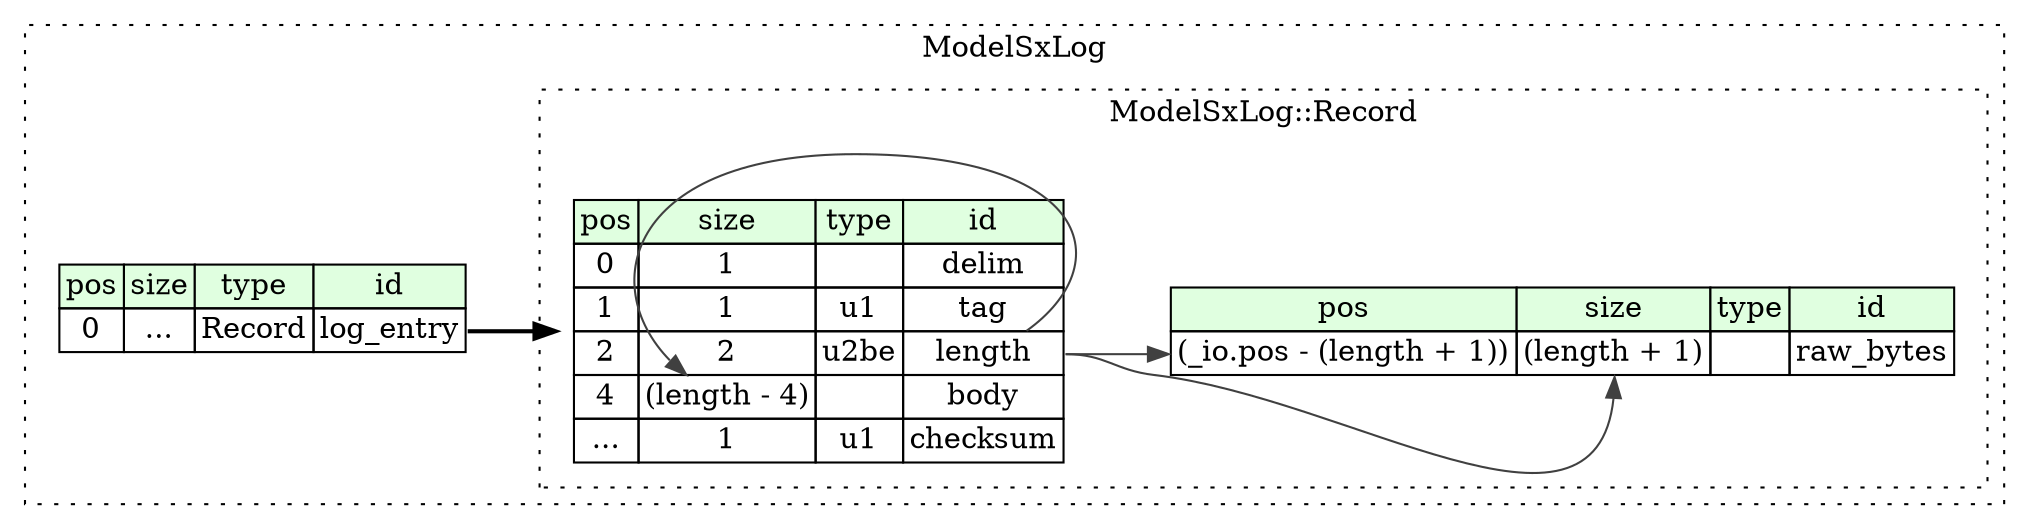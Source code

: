 digraph {
	rankdir=LR;
	node [shape=plaintext];
	subgraph cluster__model_sx_log {
		label="ModelSxLog";
		graph[style=dotted];

		model_sx_log__seq [label=<<TABLE BORDER="0" CELLBORDER="1" CELLSPACING="0">
			<TR><TD BGCOLOR="#E0FFE0">pos</TD><TD BGCOLOR="#E0FFE0">size</TD><TD BGCOLOR="#E0FFE0">type</TD><TD BGCOLOR="#E0FFE0">id</TD></TR>
			<TR><TD PORT="log_entry_pos">0</TD><TD PORT="log_entry_size">...</TD><TD>Record</TD><TD PORT="log_entry_type">log_entry</TD></TR>
		</TABLE>>];
		subgraph cluster__record {
			label="ModelSxLog::Record";
			graph[style=dotted];

			record__seq [label=<<TABLE BORDER="0" CELLBORDER="1" CELLSPACING="0">
				<TR><TD BGCOLOR="#E0FFE0">pos</TD><TD BGCOLOR="#E0FFE0">size</TD><TD BGCOLOR="#E0FFE0">type</TD><TD BGCOLOR="#E0FFE0">id</TD></TR>
				<TR><TD PORT="delim_pos">0</TD><TD PORT="delim_size">1</TD><TD></TD><TD PORT="delim_type">delim</TD></TR>
				<TR><TD PORT="tag_pos">1</TD><TD PORT="tag_size">1</TD><TD>u1</TD><TD PORT="tag_type">tag</TD></TR>
				<TR><TD PORT="length_pos">2</TD><TD PORT="length_size">2</TD><TD>u2be</TD><TD PORT="length_type">length</TD></TR>
				<TR><TD PORT="body_pos">4</TD><TD PORT="body_size">(length - 4)</TD><TD></TD><TD PORT="body_type">body</TD></TR>
				<TR><TD PORT="checksum_pos">...</TD><TD PORT="checksum_size">1</TD><TD>u1</TD><TD PORT="checksum_type">checksum</TD></TR>
			</TABLE>>];
			record__inst__raw_bytes [label=<<TABLE BORDER="0" CELLBORDER="1" CELLSPACING="0">
				<TR><TD BGCOLOR="#E0FFE0">pos</TD><TD BGCOLOR="#E0FFE0">size</TD><TD BGCOLOR="#E0FFE0">type</TD><TD BGCOLOR="#E0FFE0">id</TD></TR>
				<TR><TD PORT="raw_bytes_pos">(_io.pos - (length + 1))</TD><TD PORT="raw_bytes_size">(length + 1)</TD><TD></TD><TD PORT="raw_bytes_type">raw_bytes</TD></TR>
			</TABLE>>];
		}
	}
	model_sx_log__seq:log_entry_type -> record__seq [style=bold];
	record__seq:length_type -> record__seq:body_size [color="#404040"];
	record__seq:length_type -> record__inst__raw_bytes:raw_bytes_pos [color="#404040"];
	record__seq:length_type -> record__inst__raw_bytes:raw_bytes_size [color="#404040"];
}
